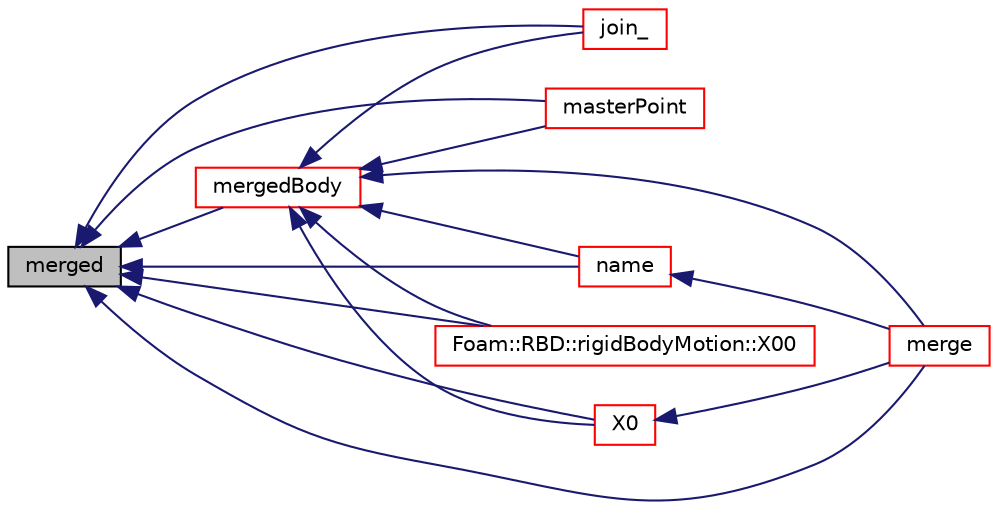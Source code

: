digraph "merged"
{
  bgcolor="transparent";
  edge [fontname="Helvetica",fontsize="10",labelfontname="Helvetica",labelfontsize="10"];
  node [fontname="Helvetica",fontsize="10",shape=record];
  rankdir="LR";
  Node1 [label="merged",height=0.2,width=0.4,color="black", fillcolor="grey75", style="filled", fontcolor="black"];
  Node1 -> Node2 [dir="back",color="midnightblue",fontsize="10",style="solid",fontname="Helvetica"];
  Node2 [label="join_",height=0.2,width=0.4,color="red",URL="$a02269.html#ab5cc3084af83721de12efcfb5457972b",tooltip="Join the given body to the parent with ID parentID via the given. "];
  Node1 -> Node3 [dir="back",color="midnightblue",fontsize="10",style="solid",fontname="Helvetica"];
  Node3 [label="masterPoint",height=0.2,width=0.4,color="red",URL="$a02269.html#a454c358f9f1f4db4e22c398ee95cbbe8"];
  Node1 -> Node4 [dir="back",color="midnightblue",fontsize="10",style="solid",fontname="Helvetica"];
  Node4 [label="merge",height=0.2,width=0.4,color="red",URL="$a02269.html#a69de372947f78e2cb174fb5393c4d7e7",tooltip="Merge the given body with transform X into the parent with ID. "];
  Node1 -> Node5 [dir="back",color="midnightblue",fontsize="10",style="solid",fontname="Helvetica"];
  Node5 [label="mergedBody",height=0.2,width=0.4,color="red",URL="$a02269.html#ad3dbfd273d5f3d32e3a29895a4f1eff6",tooltip="Return the merged body for the given body ID. "];
  Node5 -> Node2 [dir="back",color="midnightblue",fontsize="10",style="solid",fontname="Helvetica"];
  Node5 -> Node4 [dir="back",color="midnightblue",fontsize="10",style="solid",fontname="Helvetica"];
  Node5 -> Node6 [dir="back",color="midnightblue",fontsize="10",style="solid",fontname="Helvetica"];
  Node6 [label="X0",height=0.2,width=0.4,color="red",URL="$a02269.html#a85f5c11c3801ec564f72be709ac38fdc",tooltip="Return the current transform to the global frame for the given body. "];
  Node6 -> Node4 [dir="back",color="midnightblue",fontsize="10",style="solid",fontname="Helvetica"];
  Node5 -> Node7 [dir="back",color="midnightblue",fontsize="10",style="solid",fontname="Helvetica"];
  Node7 [label="name",height=0.2,width=0.4,color="red",URL="$a02269.html#a6eb5a89a22f78316b5bd25e2006c009e",tooltip="Return the name of body with the given ID. "];
  Node7 -> Node4 [dir="back",color="midnightblue",fontsize="10",style="solid",fontname="Helvetica"];
  Node5 -> Node3 [dir="back",color="midnightblue",fontsize="10",style="solid",fontname="Helvetica"];
  Node5 -> Node8 [dir="back",color="midnightblue",fontsize="10",style="solid",fontname="Helvetica"];
  Node8 [label="Foam::RBD::rigidBodyMotion::X00",height=0.2,width=0.4,color="red",URL="$a02271.html#aa46bd63135b87940737c99dc83dbac23",tooltip="Return the initial transform to the global frame for the. "];
  Node1 -> Node7 [dir="back",color="midnightblue",fontsize="10",style="solid",fontname="Helvetica"];
  Node1 -> Node6 [dir="back",color="midnightblue",fontsize="10",style="solid",fontname="Helvetica"];
  Node1 -> Node8 [dir="back",color="midnightblue",fontsize="10",style="solid",fontname="Helvetica"];
}
